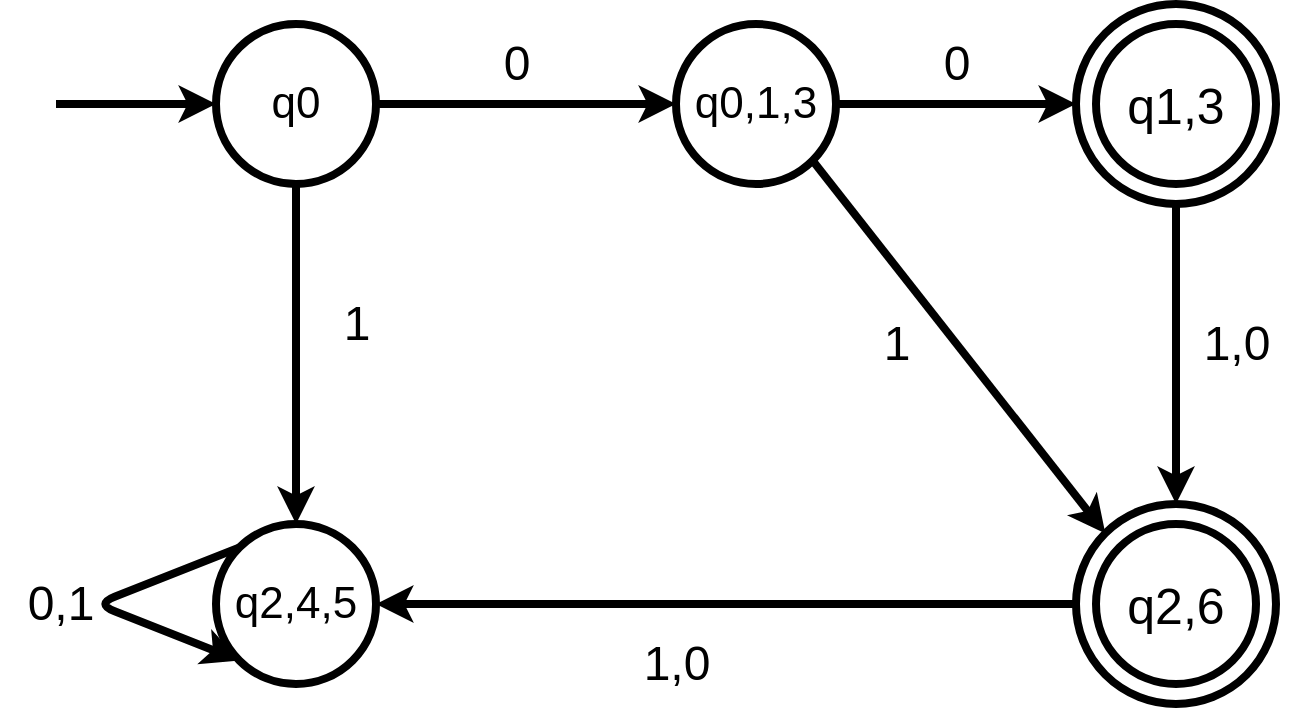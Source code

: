 <mxfile>
    <diagram id="r3gzIUkUPK2zRkp2PK0B" name="Page-2">
        <mxGraphModel dx="1064" dy="572" grid="1" gridSize="10" guides="1" tooltips="1" connect="1" arrows="1" fold="1" page="1" pageScale="1" pageWidth="583" pageHeight="827" math="0" shadow="0">
            <root>
                <mxCell id="0"/>
                <mxCell id="1" parent="0"/>
                <mxCell id="_yUDHEW54e7FC6Jbl2Hs-30" value="0" style="text;html=1;align=center;verticalAlign=middle;resizable=0;points=[];autosize=1;strokeColor=none;fillColor=none;fontSize=24;" vertex="1" parent="1">
                    <mxGeometry x="500" y="220" width="40" height="40" as="geometry"/>
                </mxCell>
                <mxCell id="_yUDHEW54e7FC6Jbl2Hs-32" value="&lt;font style=&quot;font-size: 22px;&quot;&gt;q0&lt;/font&gt;" style="ellipse;whiteSpace=wrap;html=1;strokeWidth=4;" vertex="1" parent="1">
                    <mxGeometry x="370" y="220" width="80" height="80" as="geometry"/>
                </mxCell>
                <mxCell id="_yUDHEW54e7FC6Jbl2Hs-33" value="" style="endArrow=classic;html=1;fontSize=39;entryX=0;entryY=0.5;entryDx=0;entryDy=0;endSize=6;strokeWidth=4;" edge="1" parent="1" target="_yUDHEW54e7FC6Jbl2Hs-32">
                    <mxGeometry width="50" height="50" relative="1" as="geometry">
                        <mxPoint x="290" y="260" as="sourcePoint"/>
                        <mxPoint x="678.284" y="421.716" as="targetPoint"/>
                    </mxGeometry>
                </mxCell>
                <mxCell id="_yUDHEW54e7FC6Jbl2Hs-34" value="&lt;font style=&quot;font-size: 22px;&quot;&gt;q0,1,3&lt;/font&gt;" style="ellipse;whiteSpace=wrap;html=1;strokeWidth=4;" vertex="1" parent="1">
                    <mxGeometry x="600" y="220" width="80" height="80" as="geometry"/>
                </mxCell>
                <mxCell id="_yUDHEW54e7FC6Jbl2Hs-35" value="" style="endArrow=classic;html=1;fontSize=39;entryX=0;entryY=0.5;entryDx=0;entryDy=0;endSize=6;strokeWidth=4;exitX=1;exitY=0.5;exitDx=0;exitDy=0;" edge="1" parent="1" source="_yUDHEW54e7FC6Jbl2Hs-32" target="_yUDHEW54e7FC6Jbl2Hs-34">
                    <mxGeometry width="50" height="50" relative="1" as="geometry">
                        <mxPoint x="300" y="270" as="sourcePoint"/>
                        <mxPoint x="380" y="270" as="targetPoint"/>
                    </mxGeometry>
                </mxCell>
                <mxCell id="_yUDHEW54e7FC6Jbl2Hs-36" value="" style="ellipse;whiteSpace=wrap;html=1;strokeWidth=4;" vertex="1" parent="1">
                    <mxGeometry x="800" y="210" width="100" height="100" as="geometry"/>
                </mxCell>
                <mxCell id="_yUDHEW54e7FC6Jbl2Hs-37" value="&lt;font style=&quot;font-size: 25px;&quot;&gt;q1,3&lt;/font&gt;" style="ellipse;whiteSpace=wrap;html=1;strokeWidth=4;" vertex="1" parent="1">
                    <mxGeometry x="810" y="220" width="80" height="80" as="geometry"/>
                </mxCell>
                <mxCell id="_yUDHEW54e7FC6Jbl2Hs-38" value="" style="endArrow=classic;html=1;fontSize=39;entryX=0;entryY=0.5;entryDx=0;entryDy=0;endSize=6;strokeWidth=4;exitX=1;exitY=0.5;exitDx=0;exitDy=0;" edge="1" parent="1" source="_yUDHEW54e7FC6Jbl2Hs-34" target="_yUDHEW54e7FC6Jbl2Hs-36">
                    <mxGeometry width="50" height="50" relative="1" as="geometry">
                        <mxPoint x="460" y="270" as="sourcePoint"/>
                        <mxPoint x="610" y="270" as="targetPoint"/>
                    </mxGeometry>
                </mxCell>
                <mxCell id="_yUDHEW54e7FC6Jbl2Hs-39" value="" style="ellipse;whiteSpace=wrap;html=1;strokeWidth=4;" vertex="1" parent="1">
                    <mxGeometry x="800" y="460" width="100" height="100" as="geometry"/>
                </mxCell>
                <mxCell id="_yUDHEW54e7FC6Jbl2Hs-40" value="&lt;font style=&quot;font-size: 25px;&quot;&gt;q2,6&lt;/font&gt;" style="ellipse;whiteSpace=wrap;html=1;strokeWidth=4;" vertex="1" parent="1">
                    <mxGeometry x="810" y="470" width="80" height="80" as="geometry"/>
                </mxCell>
                <mxCell id="_yUDHEW54e7FC6Jbl2Hs-41" value="" style="endArrow=classic;html=1;fontSize=39;entryX=0.5;entryY=0;entryDx=0;entryDy=0;endSize=6;strokeWidth=4;exitX=0.5;exitY=1;exitDx=0;exitDy=0;" edge="1" parent="1" source="_yUDHEW54e7FC6Jbl2Hs-36" target="_yUDHEW54e7FC6Jbl2Hs-39">
                    <mxGeometry width="50" height="50" relative="1" as="geometry">
                        <mxPoint x="690" y="270" as="sourcePoint"/>
                        <mxPoint x="810" y="270" as="targetPoint"/>
                    </mxGeometry>
                </mxCell>
                <mxCell id="_yUDHEW54e7FC6Jbl2Hs-42" value="&lt;font style=&quot;font-size: 22px;&quot;&gt;q2,4,5&lt;/font&gt;" style="ellipse;whiteSpace=wrap;html=1;strokeWidth=4;" vertex="1" parent="1">
                    <mxGeometry x="370" y="470" width="80" height="80" as="geometry"/>
                </mxCell>
                <mxCell id="_yUDHEW54e7FC6Jbl2Hs-43" value="" style="endArrow=classic;html=1;fontSize=39;entryX=1;entryY=0.5;entryDx=0;entryDy=0;endSize=6;strokeWidth=4;exitX=0;exitY=0.5;exitDx=0;exitDy=0;" edge="1" parent="1" source="_yUDHEW54e7FC6Jbl2Hs-39" target="_yUDHEW54e7FC6Jbl2Hs-42">
                    <mxGeometry width="50" height="50" relative="1" as="geometry">
                        <mxPoint x="690" y="270" as="sourcePoint"/>
                        <mxPoint x="810" y="270" as="targetPoint"/>
                    </mxGeometry>
                </mxCell>
                <mxCell id="_yUDHEW54e7FC6Jbl2Hs-44" value="" style="endArrow=classic;html=1;fontSize=39;entryX=0;entryY=0;entryDx=0;entryDy=0;endSize=6;strokeWidth=4;exitX=1;exitY=1;exitDx=0;exitDy=0;" edge="1" parent="1" source="_yUDHEW54e7FC6Jbl2Hs-34" target="_yUDHEW54e7FC6Jbl2Hs-39">
                    <mxGeometry width="50" height="50" relative="1" as="geometry">
                        <mxPoint x="690" y="270" as="sourcePoint"/>
                        <mxPoint x="810" y="270" as="targetPoint"/>
                    </mxGeometry>
                </mxCell>
                <mxCell id="_yUDHEW54e7FC6Jbl2Hs-45" value="" style="endArrow=classic;html=1;fontSize=39;endSize=6;strokeWidth=4;exitX=0.5;exitY=1;exitDx=0;exitDy=0;" edge="1" parent="1" source="_yUDHEW54e7FC6Jbl2Hs-32" target="_yUDHEW54e7FC6Jbl2Hs-42">
                    <mxGeometry width="50" height="50" relative="1" as="geometry">
                        <mxPoint x="460" y="270" as="sourcePoint"/>
                        <mxPoint x="610" y="270" as="targetPoint"/>
                    </mxGeometry>
                </mxCell>
                <mxCell id="_yUDHEW54e7FC6Jbl2Hs-46" value="" style="endArrow=classic;html=1;fontSize=39;entryX=0;entryY=1;entryDx=0;entryDy=0;endSize=6;strokeWidth=4;exitX=0;exitY=0;exitDx=0;exitDy=0;" edge="1" parent="1" source="_yUDHEW54e7FC6Jbl2Hs-42" target="_yUDHEW54e7FC6Jbl2Hs-42">
                    <mxGeometry width="50" height="50" relative="1" as="geometry">
                        <mxPoint x="300" y="270" as="sourcePoint"/>
                        <mxPoint x="380" y="270" as="targetPoint"/>
                        <Array as="points">
                            <mxPoint x="310" y="510"/>
                        </Array>
                    </mxGeometry>
                </mxCell>
                <mxCell id="_yUDHEW54e7FC6Jbl2Hs-49" value="1" style="text;html=1;align=center;verticalAlign=middle;resizable=0;points=[];autosize=1;strokeColor=none;fillColor=none;fontSize=24;" vertex="1" parent="1">
                    <mxGeometry x="690" y="360" width="40" height="40" as="geometry"/>
                </mxCell>
                <mxCell id="_yUDHEW54e7FC6Jbl2Hs-50" value="1,0" style="text;html=1;align=center;verticalAlign=middle;resizable=0;points=[];autosize=1;strokeColor=none;fillColor=none;fontSize=24;" vertex="1" parent="1">
                    <mxGeometry x="850" y="360" width="60" height="40" as="geometry"/>
                </mxCell>
                <mxCell id="_yUDHEW54e7FC6Jbl2Hs-51" value="0" style="text;html=1;align=center;verticalAlign=middle;resizable=0;points=[];autosize=1;strokeColor=none;fillColor=none;fontSize=24;" vertex="1" parent="1">
                    <mxGeometry x="720" y="220" width="40" height="40" as="geometry"/>
                </mxCell>
                <mxCell id="_yUDHEW54e7FC6Jbl2Hs-52" value="1,0" style="text;html=1;align=center;verticalAlign=middle;resizable=0;points=[];autosize=1;strokeColor=none;fillColor=none;fontSize=24;" vertex="1" parent="1">
                    <mxGeometry x="570" y="520" width="60" height="40" as="geometry"/>
                </mxCell>
                <mxCell id="_yUDHEW54e7FC6Jbl2Hs-53" value="1" style="text;html=1;align=center;verticalAlign=middle;resizable=0;points=[];autosize=1;strokeColor=none;fillColor=none;fontSize=24;" vertex="1" parent="1">
                    <mxGeometry x="420" y="350" width="40" height="40" as="geometry"/>
                </mxCell>
                <mxCell id="_yUDHEW54e7FC6Jbl2Hs-54" value="0,1" style="text;html=1;align=center;verticalAlign=middle;resizable=0;points=[];autosize=1;strokeColor=none;fillColor=none;fontSize=24;" vertex="1" parent="1">
                    <mxGeometry x="262" y="490" width="60" height="40" as="geometry"/>
                </mxCell>
            </root>
        </mxGraphModel>
    </diagram>
    <diagram id="P7OoqtUiCeaV-ur89iPb" name="Page-1">
        <mxGraphModel dx="1064" dy="572" grid="1" gridSize="10" guides="1" tooltips="1" connect="1" arrows="1" fold="1" page="1" pageScale="1" pageWidth="850" pageHeight="1100" math="0" shadow="0">
            <root>
                <mxCell id="0"/>
                <mxCell id="1" parent="0"/>
                <mxCell id="2" value="&lt;font style=&quot;font-size: 24px;&quot;&gt;{q0}&lt;/font&gt;" style="ellipse;whiteSpace=wrap;html=1;strokeWidth=4;" parent="1" vertex="1">
                    <mxGeometry x="360" y="240" width="80" height="80" as="geometry"/>
                </mxCell>
                <mxCell id="3" value="" style="ellipse;whiteSpace=wrap;html=1;strokeWidth=4;" parent="1" vertex="1">
                    <mxGeometry x="590" y="80" width="100" height="100" as="geometry"/>
                </mxCell>
                <mxCell id="4" value="&lt;font style=&quot;font-size: 24px;&quot;&gt;{q2}&lt;/font&gt;" style="ellipse;whiteSpace=wrap;html=1;strokeWidth=4;" parent="1" vertex="1">
                    <mxGeometry x="600" y="400" width="80" height="80" as="geometry"/>
                </mxCell>
                <mxCell id="5" value="" style="endArrow=classic;html=1;fontSize=39;exitX=1;exitY=0;exitDx=0;exitDy=0;entryX=0;entryY=0.5;entryDx=0;entryDy=0;endSize=6;strokeWidth=4;" parent="1" source="2" target="3" edge="1">
                    <mxGeometry width="50" height="50" relative="1" as="geometry">
                        <mxPoint x="700" y="320" as="sourcePoint"/>
                        <mxPoint x="750" y="270" as="targetPoint"/>
                    </mxGeometry>
                </mxCell>
                <mxCell id="6" value="" style="endArrow=classic;html=1;fontSize=39;exitX=1;exitY=1;exitDx=0;exitDy=0;entryX=0;entryY=0.5;entryDx=0;entryDy=0;endSize=6;strokeWidth=4;" parent="1" source="2" target="4" edge="1">
                    <mxGeometry width="50" height="50" relative="1" as="geometry">
                        <mxPoint x="438.284" y="261.716" as="sourcePoint"/>
                        <mxPoint x="610.0" y="130.0" as="targetPoint"/>
                    </mxGeometry>
                </mxCell>
                <mxCell id="7" value="&lt;font style=&quot;font-size: 22px;&quot;&gt;{q1,q2}&lt;/font&gt;" style="ellipse;whiteSpace=wrap;html=1;strokeWidth=4;" parent="1" vertex="1">
                    <mxGeometry x="600" y="90" width="80" height="80" as="geometry"/>
                </mxCell>
                <mxCell id="8" value="" style="ellipse;whiteSpace=wrap;html=1;strokeWidth=4;" parent="1" vertex="1">
                    <mxGeometry x="740" y="230" width="100" height="100" as="geometry"/>
                </mxCell>
                <mxCell id="9" value="&lt;font style=&quot;font-size: 25px;&quot;&gt;{q1}&lt;/font&gt;" style="ellipse;whiteSpace=wrap;html=1;strokeWidth=4;" parent="1" vertex="1">
                    <mxGeometry x="750" y="240" width="80" height="80" as="geometry"/>
                </mxCell>
                <mxCell id="10" value="&lt;font style=&quot;font-size: 22px;&quot;&gt;{q0,q2}&lt;/font&gt;" style="ellipse;whiteSpace=wrap;html=1;strokeWidth=4;" parent="1" vertex="1">
                    <mxGeometry x="1020" y="240" width="80" height="80" as="geometry"/>
                </mxCell>
                <mxCell id="11" value="&lt;span style=&quot;color: rgb(59, 59, 59); font-family: KaTeX_AMS; text-align: left;&quot;&gt;&lt;font style=&quot;font-size: 24px;&quot;&gt;&lt;b&gt;∅&lt;/b&gt;&lt;/font&gt;&lt;/span&gt;" style="ellipse;whiteSpace=wrap;html=1;strokeWidth=4;" parent="1" vertex="1">
                    <mxGeometry x="600" y="590" width="80" height="80" as="geometry"/>
                </mxCell>
                <mxCell id="12" value="" style="endArrow=classic;html=1;fontSize=39;exitX=0.5;exitY=1;exitDx=0;exitDy=0;entryX=0.5;entryY=0;entryDx=0;entryDy=0;endSize=6;strokeWidth=4;" parent="1" source="4" target="11" edge="1">
                    <mxGeometry width="50" height="50" relative="1" as="geometry">
                        <mxPoint x="438.284" y="318.284" as="sourcePoint"/>
                        <mxPoint x="610.0" y="450" as="targetPoint"/>
                    </mxGeometry>
                </mxCell>
                <mxCell id="13" value="" style="endArrow=classic;html=1;fontSize=39;exitX=0;exitY=1;exitDx=0;exitDy=0;entryX=1;entryY=0;entryDx=0;entryDy=0;endSize=6;strokeWidth=4;" parent="1" source="8" target="4" edge="1">
                    <mxGeometry width="50" height="50" relative="1" as="geometry">
                        <mxPoint x="438.284" y="318.284" as="sourcePoint"/>
                        <mxPoint x="610.0" y="450" as="targetPoint"/>
                    </mxGeometry>
                </mxCell>
                <mxCell id="14" value="" style="endArrow=classic;html=1;fontSize=39;exitX=0.5;exitY=1;exitDx=0;exitDy=0;entryX=0;entryY=0;entryDx=0;entryDy=0;endSize=6;strokeWidth=4;" parent="1" source="3" target="8" edge="1">
                    <mxGeometry width="50" height="50" relative="1" as="geometry">
                        <mxPoint x="438.284" y="261.716" as="sourcePoint"/>
                        <mxPoint x="600.0" y="140.0" as="targetPoint"/>
                    </mxGeometry>
                </mxCell>
                <mxCell id="15" value="" style="endArrow=classic;html=1;fontSize=39;exitX=1;exitY=0.5;exitDx=0;exitDy=0;entryX=0.5;entryY=0;entryDx=0;entryDy=0;endSize=6;strokeWidth=4;edgeStyle=orthogonalEdgeStyle;curved=1;" parent="1" source="8" target="8" edge="1">
                    <mxGeometry width="50" height="50" relative="1" as="geometry">
                        <mxPoint x="650.0" y="190" as="sourcePoint"/>
                        <mxPoint x="764.645" y="254.645" as="targetPoint"/>
                        <Array as="points">
                            <mxPoint x="910" y="180"/>
                        </Array>
                    </mxGeometry>
                </mxCell>
                <mxCell id="16" value="" style="endArrow=classic;html=1;fontSize=39;exitX=1;exitY=0.5;exitDx=0;exitDy=0;entryX=0;entryY=1;entryDx=0;entryDy=0;endSize=6;strokeWidth=4;" parent="1" source="4" target="10" edge="1">
                    <mxGeometry width="50" height="50" relative="1" as="geometry">
                        <mxPoint x="764.645" y="325.355" as="sourcePoint"/>
                        <mxPoint x="678.284" y="421.716" as="targetPoint"/>
                    </mxGeometry>
                </mxCell>
                <mxCell id="17" value="" style="endArrow=classic;html=1;fontSize=39;exitX=1;exitY=0.5;exitDx=0;exitDy=0;entryX=0;entryY=0;entryDx=0;entryDy=0;endSize=6;strokeWidth=4;" parent="1" source="3" target="10" edge="1">
                    <mxGeometry width="50" height="50" relative="1" as="geometry">
                        <mxPoint x="650.0" y="190" as="sourcePoint"/>
                        <mxPoint x="764.645" y="254.645" as="targetPoint"/>
                    </mxGeometry>
                </mxCell>
                <mxCell id="18" value="" style="endArrow=classic;html=1;fontSize=39;exitX=0.5;exitY=0;exitDx=0;exitDy=0;entryX=1;entryY=0;entryDx=0;entryDy=0;endSize=6;strokeWidth=4;" parent="1" source="10" target="3" edge="1">
                    <mxGeometry width="50" height="50" relative="1" as="geometry">
                        <mxPoint x="700.0" y="140.0" as="sourcePoint"/>
                        <mxPoint x="1041.716" y="261.716" as="targetPoint"/>
                    </mxGeometry>
                </mxCell>
                <mxCell id="19" value="" style="endArrow=classic;html=1;fontSize=39;exitX=1;exitY=0.5;exitDx=0;exitDy=0;entryX=0.5;entryY=0;entryDx=0;entryDy=0;endSize=6;strokeWidth=4;edgeStyle=orthogonalEdgeStyle;curved=1;" parent="1" source="10" target="10" edge="1">
                    <mxGeometry width="50" height="50" relative="1" as="geometry">
                        <mxPoint x="850.0" y="290" as="sourcePoint"/>
                        <mxPoint x="800.0" y="240" as="targetPoint"/>
                        <Array as="points">
                            <mxPoint x="1150" y="190"/>
                        </Array>
                    </mxGeometry>
                </mxCell>
                <mxCell id="20" value="" style="endArrow=classic;html=1;fontSize=39;exitX=0.5;exitY=1;exitDx=0;exitDy=0;entryX=1;entryY=0.5;entryDx=0;entryDy=0;endSize=6;strokeWidth=4;edgeStyle=orthogonalEdgeStyle;curved=1;" parent="1" source="11" target="11" edge="1">
                    <mxGeometry width="50" height="50" relative="1" as="geometry">
                        <mxPoint x="650.0" y="490" as="sourcePoint"/>
                        <mxPoint x="650.0" y="600.0" as="targetPoint"/>
                        <Array as="points">
                            <mxPoint x="750" y="720"/>
                        </Array>
                    </mxGeometry>
                </mxCell>
                <mxCell id="21" value="0" style="text;html=1;align=center;verticalAlign=middle;resizable=0;points=[];autosize=1;strokeColor=none;fillColor=none;fontSize=24;" parent="1" vertex="1">
                    <mxGeometry x="460" y="160" width="40" height="40" as="geometry"/>
                </mxCell>
                <mxCell id="22" value="1" style="text;html=1;align=center;verticalAlign=middle;resizable=0;points=[];autosize=1;strokeColor=none;fillColor=none;fontSize=24;" parent="1" vertex="1">
                    <mxGeometry x="480" y="380" width="40" height="40" as="geometry"/>
                </mxCell>
                <mxCell id="23" value="0" style="text;html=1;align=center;verticalAlign=middle;resizable=0;points=[];autosize=1;strokeColor=none;fillColor=none;fontSize=24;" parent="1" vertex="1">
                    <mxGeometry x="660" y="200" width="40" height="40" as="geometry"/>
                </mxCell>
                <mxCell id="24" value="0" style="text;html=1;align=center;verticalAlign=middle;resizable=0;points=[];autosize=1;strokeColor=none;fillColor=none;fontSize=24;" parent="1" vertex="1">
                    <mxGeometry x="830" y="210" width="40" height="40" as="geometry"/>
                </mxCell>
                <mxCell id="25" value="0" style="text;html=1;align=center;verticalAlign=middle;resizable=0;points=[];autosize=1;strokeColor=none;fillColor=none;fontSize=24;" parent="1" vertex="1">
                    <mxGeometry x="980" y="180" width="40" height="40" as="geometry"/>
                </mxCell>
                <mxCell id="26" value="1" style="text;html=1;align=center;verticalAlign=middle;resizable=0;points=[];autosize=1;strokeColor=none;fillColor=none;fontSize=24;" parent="1" vertex="1">
                    <mxGeometry x="710" y="150" width="40" height="40" as="geometry"/>
                </mxCell>
                <mxCell id="27" value="1" style="text;html=1;align=center;verticalAlign=middle;resizable=0;points=[];autosize=1;strokeColor=none;fillColor=none;fontSize=24;" parent="1" vertex="1">
                    <mxGeometry x="860" y="370" width="40" height="40" as="geometry"/>
                </mxCell>
                <mxCell id="28" value="1" style="text;html=1;align=center;verticalAlign=middle;resizable=0;points=[];autosize=1;strokeColor=none;fillColor=none;fontSize=24;" parent="1" vertex="1">
                    <mxGeometry x="680" y="320" width="40" height="40" as="geometry"/>
                </mxCell>
                <mxCell id="29" value="0" style="text;html=1;align=center;verticalAlign=middle;resizable=0;points=[];autosize=1;strokeColor=none;fillColor=none;fontSize=24;" parent="1" vertex="1">
                    <mxGeometry x="600" y="500" width="40" height="40" as="geometry"/>
                </mxCell>
                <mxCell id="30" value="0,1" style="text;html=1;align=center;verticalAlign=middle;resizable=0;points=[];autosize=1;strokeColor=none;fillColor=none;fontSize=24;" parent="1" vertex="1">
                    <mxGeometry x="710" y="650" width="60" height="40" as="geometry"/>
                </mxCell>
                <mxCell id="31" value="1" style="text;html=1;align=center;verticalAlign=middle;resizable=0;points=[];autosize=1;strokeColor=none;fillColor=none;fontSize=24;" parent="1" vertex="1">
                    <mxGeometry x="1130" y="190" width="40" height="40" as="geometry"/>
                </mxCell>
                <mxCell id="32" value="" style="endArrow=classic;html=1;fontSize=39;entryX=0;entryY=0.5;entryDx=0;entryDy=0;endSize=6;strokeWidth=4;" edge="1" parent="1" target="2">
                    <mxGeometry width="50" height="50" relative="1" as="geometry">
                        <mxPoint x="280" y="280" as="sourcePoint"/>
                        <mxPoint x="321.72" y="361.72" as="targetPoint"/>
                    </mxGeometry>
                </mxCell>
            </root>
        </mxGraphModel>
    </diagram>
</mxfile>
